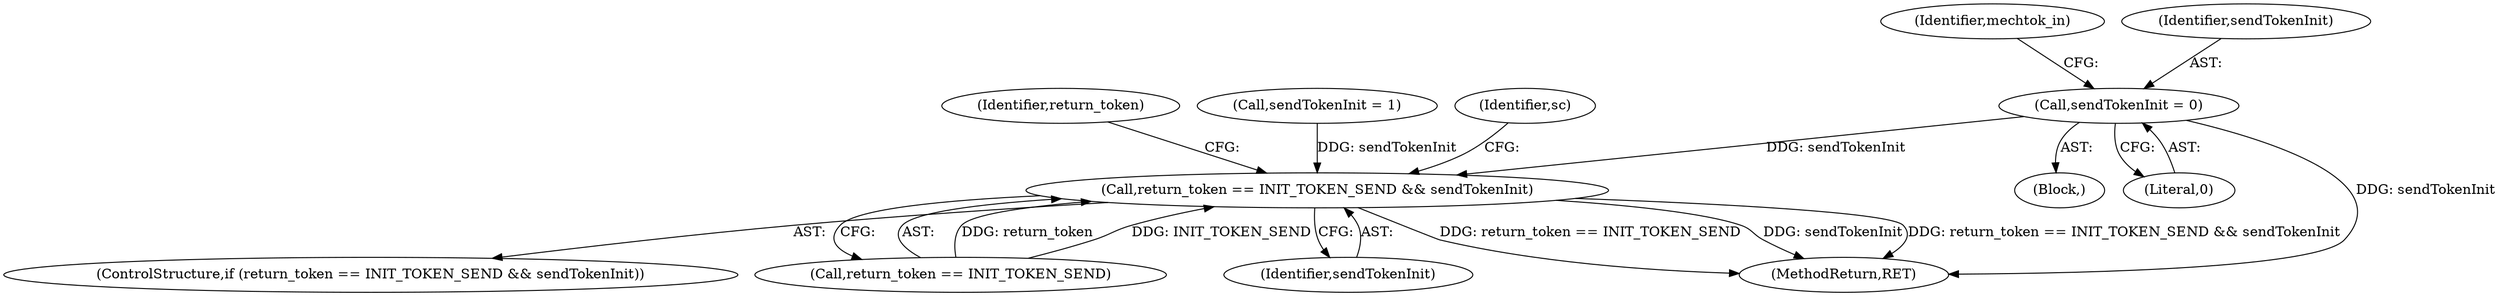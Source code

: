 digraph "0_krb5_b51b33f2bc5d1497ddf5bd107f791c101695000d_3@API" {
"1000142" [label="(Call,sendTokenInit = 0)"];
"1000403" [label="(Call,return_token == INIT_TOKEN_SEND && sendTokenInit)"];
"1000121" [label="(Block,)"];
"1000144" [label="(Literal,0)"];
"1000147" [label="(Identifier,mechtok_in)"];
"1000402" [label="(ControlStructure,if (return_token == INIT_TOKEN_SEND && sendTokenInit))"];
"1000142" [label="(Call,sendTokenInit = 0)"];
"1000404" [label="(Call,return_token == INIT_TOKEN_SEND)"];
"1000407" [label="(Identifier,sendTokenInit)"];
"1000434" [label="(Identifier,return_token)"];
"1000282" [label="(Call,sendTokenInit = 1)"];
"1000411" [label="(Identifier,sc)"];
"1000560" [label="(MethodReturn,RET)"];
"1000403" [label="(Call,return_token == INIT_TOKEN_SEND && sendTokenInit)"];
"1000143" [label="(Identifier,sendTokenInit)"];
"1000142" -> "1000121"  [label="AST: "];
"1000142" -> "1000144"  [label="CFG: "];
"1000143" -> "1000142"  [label="AST: "];
"1000144" -> "1000142"  [label="AST: "];
"1000147" -> "1000142"  [label="CFG: "];
"1000142" -> "1000560"  [label="DDG: sendTokenInit"];
"1000142" -> "1000403"  [label="DDG: sendTokenInit"];
"1000403" -> "1000402"  [label="AST: "];
"1000403" -> "1000404"  [label="CFG: "];
"1000403" -> "1000407"  [label="CFG: "];
"1000404" -> "1000403"  [label="AST: "];
"1000407" -> "1000403"  [label="AST: "];
"1000411" -> "1000403"  [label="CFG: "];
"1000434" -> "1000403"  [label="CFG: "];
"1000403" -> "1000560"  [label="DDG: return_token == INIT_TOKEN_SEND"];
"1000403" -> "1000560"  [label="DDG: sendTokenInit"];
"1000403" -> "1000560"  [label="DDG: return_token == INIT_TOKEN_SEND && sendTokenInit"];
"1000404" -> "1000403"  [label="DDG: return_token"];
"1000404" -> "1000403"  [label="DDG: INIT_TOKEN_SEND"];
"1000282" -> "1000403"  [label="DDG: sendTokenInit"];
}
